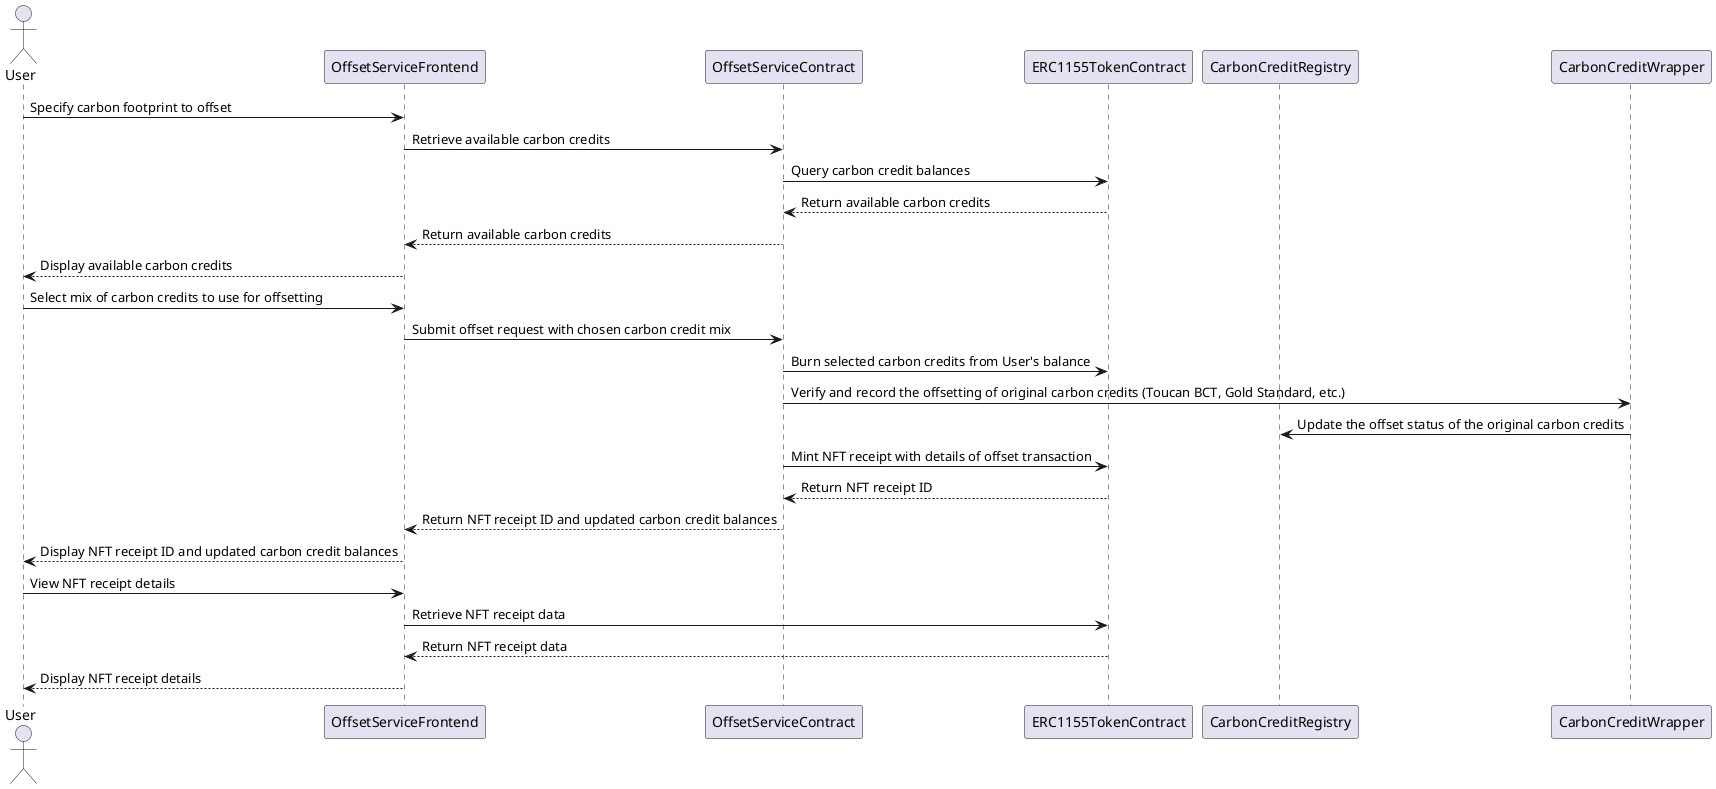 @startuml
!pragma use_vertical_layout

actor User
participant OffsetServiceFrontend
participant OffsetServiceContract
participant ERC1155TokenContract
participant CarbonCreditRegistry
participant CarbonCreditWrapper

User -> OffsetServiceFrontend: Specify carbon footprint to offset
OffsetServiceFrontend -> OffsetServiceContract: Retrieve available carbon credits
OffsetServiceContract -> ERC1155TokenContract: Query carbon credit balances
ERC1155TokenContract --> OffsetServiceContract: Return available carbon credits
OffsetServiceContract --> OffsetServiceFrontend: Return available carbon credits
OffsetServiceFrontend --> User: Display available carbon credits

User -> OffsetServiceFrontend: Select mix of carbon credits to use for offsetting
OffsetServiceFrontend -> OffsetServiceContract: Submit offset request with chosen carbon credit mix
OffsetServiceContract -> ERC1155TokenContract: Burn selected carbon credits from User's balance

OffsetServiceContract -> CarbonCreditWrapper: Verify and record the offsetting of original carbon credits (Toucan BCT, Gold Standard, etc.)
CarbonCreditWrapper -> CarbonCreditRegistry: Update the offset status of the original carbon credits

OffsetServiceContract -> ERC1155TokenContract: Mint NFT receipt with details of offset transaction
ERC1155TokenContract --> OffsetServiceContract: Return NFT receipt ID
OffsetServiceContract --> OffsetServiceFrontend: Return NFT receipt ID and updated carbon credit balances
OffsetServiceFrontend --> User: Display NFT receipt ID and updated carbon credit balances

User -> OffsetServiceFrontend: View NFT receipt details
OffsetServiceFrontend -> ERC1155TokenContract: Retrieve NFT receipt data
ERC1155TokenContract --> OffsetServiceFrontend: Return NFT receipt data
OffsetServiceFrontend --> User: Display NFT receipt details
@enduml